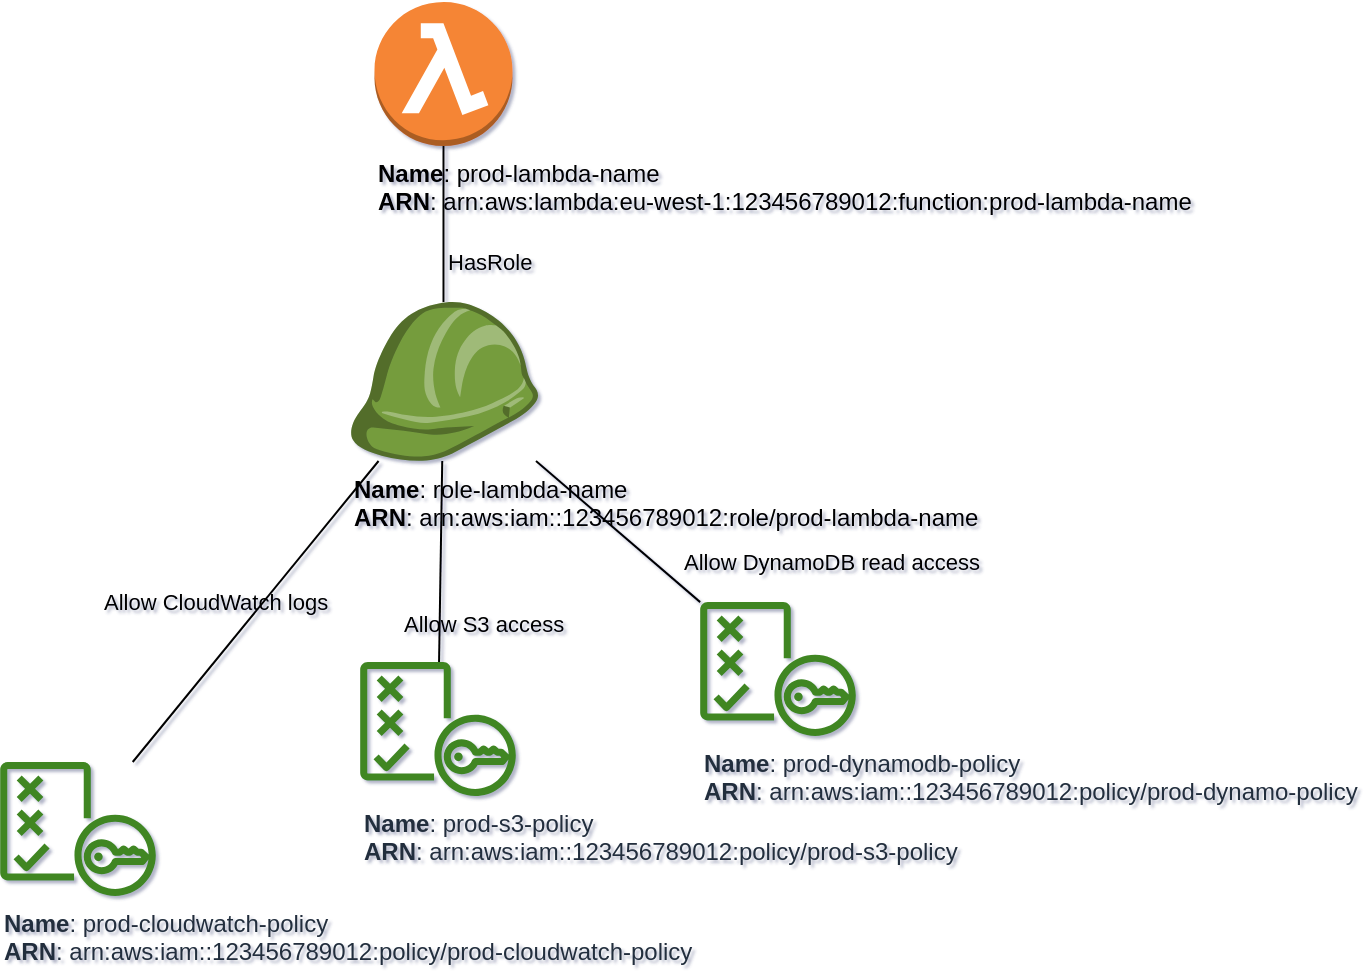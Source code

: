 <mxfile type="MultiCloud">
	<diagram id="diagram_1" name="AWS components">
		<mxGraphModel dx="1015" dy="661" grid="1" gridSize="10" guides="1" tooltips="1" connect="1" arrows="1" fold="1" page="1" pageScale="1" pageWidth="850" pageHeight="1100" math="0" shadow="1">
			<root>
				<mxCell id="0"/>
				<mxCell id="1" parent="0"/>
				<mxCell id="vertex:lambda_function:arn:aws:lambda:eu-west-1:123456789012:function:prod-lambda-name" value="&lt;b&gt;Name&lt;/b&gt;: prod-lambda-name&lt;BR&gt;&lt;b&gt;ARN&lt;/b&gt;: arn:aws:lambda:eu-west-1:123456789012:function:prod-lambda-name" style="verticalLabelPosition=bottom;verticalAlign=top;aspect=fixed;align=left;pointerEvents=1;shape=mxgraph.aws3.lambda_function;prIcon=server;fillColor=#F58534;gradientColor=none;html=1;" parent="1" vertex="1">
					<mxGeometry width="69" height="72" as="geometry" x="-12.75" y="-90"/>
				</mxCell>
				<mxCell id="vertex:iam_role:arn:aws:iam::123456789012:role/prod-lambda-name" value="&lt;b&gt;Name&lt;/b&gt;: role-lambda-name&lt;BR&gt;&lt;b&gt;ARN&lt;/b&gt;: arn:aws:iam::123456789012:role/prod-lambda-name" style="outlineConnect=0;dashed=0;verticalLabelPosition=bottom;verticalAlign=top;align=left;html=1;shape=mxgraph.aws3.role;fillColor=#759C3E;gradientColor=none;" parent="1" vertex="1">
					<mxGeometry width="94.5" height="79.5" as="geometry" x="-25.5" y="60"/>
				</mxCell>
				<mxCell id="vertex:iam_policy:arn:aws:iam::123456789012:policy/prod-cloudwatch-policy" value="&lt;b&gt;Name&lt;/b&gt;: prod-cloudwatch-policy&lt;BR&gt;&lt;b&gt;ARN&lt;/b&gt;: arn:aws:iam::123456789012:policy/prod-cloudwatch-policy" style="sketch=0;outlineConnect=0;fontColor=#232F3E;gradientColor=none;fillColor=#3F8624;strokeColor=none;dashed=0;verticalLabelPosition=bottom;verticalAlign=top;align=left;html=1;fontSize=12;fontStyle=0;aspect=fixed;pointerEvents=1;shape=mxgraph.aws4.policy;" parent="1" vertex="1">
					<mxGeometry width="78" height="67" as="geometry" x="-200" y="290"/>
				</mxCell>
				<mxCell id="vertex:iam_policy:arn:aws:iam::123456789012:policy/prod-s3-policy" value="&lt;b&gt;Name&lt;/b&gt;: prod-s3-policy&lt;BR&gt;&lt;b&gt;ARN&lt;/b&gt;: arn:aws:iam::123456789012:policy/prod-s3-policy" style="sketch=0;outlineConnect=0;fontColor=#232F3E;gradientColor=none;fillColor=#3F8624;strokeColor=none;dashed=0;verticalLabelPosition=bottom;verticalAlign=top;align=left;html=1;fontSize=12;fontStyle=0;aspect=fixed;pointerEvents=1;shape=mxgraph.aws4.policy;" parent="1" vertex="1">
					<mxGeometry width="78" height="67" as="geometry" x="-20" y="240"/>
				</mxCell>
				<mxCell id="vertex:iam_policy:arn:aws:iam::123456789012:policy/prod-dynamo-policy" value="&lt;b&gt;Name&lt;/b&gt;: prod-dynamodb-policy&lt;BR&gt;&lt;b&gt;ARN&lt;/b&gt;: arn:aws:iam::123456789012:policy/prod-dynamo-policy" style="sketch=0;outlineConnect=0;fontColor=#232F3E;gradientColor=none;fillColor=#3F8624;strokeColor=none;dashed=0;verticalLabelPosition=bottom;verticalAlign=top;align=left;html=1;fontSize=12;fontStyle=0;aspect=fixed;pointerEvents=1;shape=mxgraph.aws4.policy;" parent="1" vertex="1">
					<mxGeometry width="78" height="67" as="geometry" x="150" y="210"/>
				</mxCell>
				<mxCell id="edge:lambda_function:arn:aws:lambda:eu-west-1:123456789012:function:prod-lambda-name:to:iam_role:arn:aws:iam::123456789012:role/prod-lambda-name" style="jettySize=auto;html=1;startArrow=none;endArrow=none;" parent="1" source="vertex:lambda_function:arn:aws:lambda:eu-west-1:123456789012:function:prod-lambda-name" target="vertex:iam_role:arn:aws:iam::123456789012:role/prod-lambda-name" edge="2">
					<mxGeometry as="geometry"/>
				</mxCell>
				<mxCell id="label:lambda_function:arn:aws:lambda:eu-west-1:123456789012:function:prod-lambda-name:to:iam_role:arn:aws:iam::123456789012:role/prod-lambda-name" value="HasRole" style="edgeLabel;html=1;align=left;verticalAlign=middle;resizable=0;points=[];labelBackgroundColor=none;" parent="edge:lambda_function:arn:aws:lambda:eu-west-1:123456789012:function:prod-lambda-name:to:iam_role:arn:aws:iam::123456789012:role/prod-lambda-name" vertex="1" connectable="0">
					<mxGeometry relative="1" as="geometry">
						<mxPoint as="offset" y="19"/>
					</mxGeometry>
				</mxCell>
				<mxCell id="edge:iam_role:arn:aws:iam::123456789012:role/prod-lambda-name:to:iam_policy:arn:aws:iam::123456789012:policy/prod-cloudwatch-policy" style="jettySize=auto;html=1;startArrow=none;endArrow=none;" parent="1" source="vertex:iam_role:arn:aws:iam::123456789012:role/prod-lambda-name" target="vertex:iam_policy:arn:aws:iam::123456789012:policy/prod-cloudwatch-policy" edge="2">
					<mxGeometry as="geometry"/>
				</mxCell>
				<mxCell id="label:iam_role:arn:aws:iam::123456789012:role/prod-lambda-name:to:iam_policy:arn:aws:iam::123456789012:policy/prod-cloudwatch-policy" value="Allow CloudWatch logs" style="edgeLabel;html=1;align=left;verticalAlign=middle;resizable=0;points=[];labelBackgroundColor=none;" parent="edge:iam_role:arn:aws:iam::123456789012:role/prod-lambda-name:to:iam_policy:arn:aws:iam::123456789012:policy/prod-cloudwatch-policy" vertex="1" connectable="0">
					<mxGeometry relative="1" as="geometry">
						<mxPoint as="offset" x="-78" y="-5"/>
					</mxGeometry>
				</mxCell>
				<mxCell id="edge:iam_role:arn:aws:iam::123456789012:role/prod-lambda-name:to:iam_policy:arn:aws:iam::123456789012:policy/prod-s3-policy" style="jettySize=auto;html=1;startArrow=none;endArrow=none;" parent="1" source="vertex:iam_role:arn:aws:iam::123456789012:role/prod-lambda-name" target="vertex:iam_policy:arn:aws:iam::123456789012:policy/prod-s3-policy" edge="2">
					<mxGeometry as="geometry"/>
				</mxCell>
				<mxCell id="label:iam_role:arn:aws:iam::123456789012:role/prod-lambda-name:to:iam_policy:arn:aws:iam::123456789012:policy/prod-s3-policy" value="Allow S3 access" style="edgeLabel;html=1;align=left;verticalAlign=middle;resizable=0;points=[];labelBackgroundColor=none;" parent="edge:iam_role:arn:aws:iam::123456789012:role/prod-lambda-name:to:iam_policy:arn:aws:iam::123456789012:policy/prod-s3-policy" vertex="1" connectable="0">
					<mxGeometry relative="1" as="geometry">
						<mxPoint as="offset" x="-20" y="31"/>
					</mxGeometry>
				</mxCell>
				<mxCell id="edge:iam_role:arn:aws:iam::123456789012:role/prod-lambda-name:to:iam_policy:arn:aws:iam::123456789012:policy/prod-dynamo-policy" style="jettySize=auto;html=1;startArrow=none;endArrow=none;" parent="1" source="vertex:iam_role:arn:aws:iam::123456789012:role/prod-lambda-name" target="vertex:iam_policy:arn:aws:iam::123456789012:policy/prod-dynamo-policy" edge="2">
					<mxGeometry as="geometry"/>
				</mxCell>
				<mxCell id="label:iam_role:arn:aws:iam::123456789012:role/prod-lambda-name:to:iam_policy:arn:aws:iam::123456789012:policy/prod-dynamo-policy" value="Allow DynamoDB read access" style="edgeLabel;html=1;align=left;verticalAlign=middle;resizable=0;points=[];labelBackgroundColor=none;" parent="edge:iam_role:arn:aws:iam::123456789012:role/prod-lambda-name:to:iam_policy:arn:aws:iam::123456789012:policy/prod-dynamo-policy" vertex="1" connectable="0">
					<mxGeometry relative="1" as="geometry">
						<mxPoint as="offset" x="31" y="15"/>
					</mxGeometry>
				</mxCell>
			</root>
		</mxGraphModel>
	</diagram>
</mxfile>